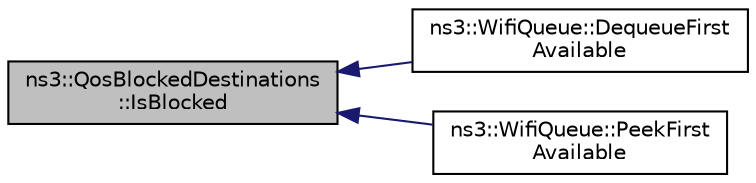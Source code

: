 digraph "ns3::QosBlockedDestinations::IsBlocked"
{
  edge [fontname="Helvetica",fontsize="10",labelfontname="Helvetica",labelfontsize="10"];
  node [fontname="Helvetica",fontsize="10",shape=record];
  rankdir="LR";
  Node1 [label="ns3::QosBlockedDestinations\l::IsBlocked",height=0.2,width=0.4,color="black", fillcolor="grey75", style="filled", fontcolor="black"];
  Node1 -> Node2 [dir="back",color="midnightblue",fontsize="10",style="solid"];
  Node2 [label="ns3::WifiQueue::DequeueFirst\lAvailable",height=0.2,width=0.4,color="black", fillcolor="white", style="filled",URL="$d4/d0a/classns3_1_1WifiQueue.html#ab827ee78be5de8ac043504560b6be3f1"];
  Node1 -> Node3 [dir="back",color="midnightblue",fontsize="10",style="solid"];
  Node3 [label="ns3::WifiQueue::PeekFirst\lAvailable",height=0.2,width=0.4,color="black", fillcolor="white", style="filled",URL="$d4/d0a/classns3_1_1WifiQueue.html#a7fa563e72d974b9200c17fc5d8afd41b"];
}
